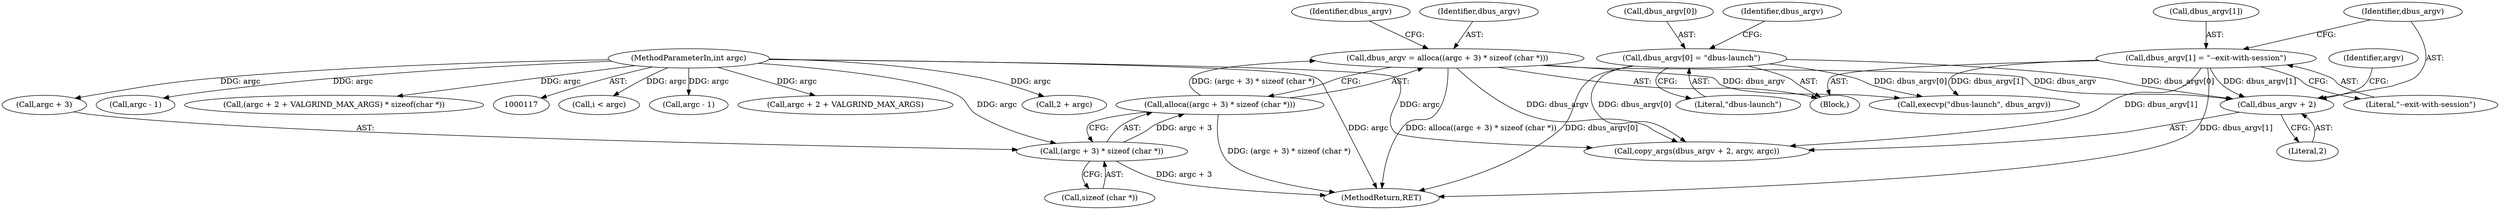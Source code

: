 digraph "0_enlightment_bb4a21e98656fe2c7d98ba2163e6defe9a630e2b@pointer" {
"1000221" [label="(Call,dbus_argv + 2)"];
"1000215" [label="(Call,dbus_argv[1] = \"--exit-with-session\")"];
"1000210" [label="(Call,dbus_argv[0] = \"dbus-launch\")"];
"1000201" [label="(Call,dbus_argv = alloca((argc + 3) * sizeof (char *)))"];
"1000203" [label="(Call,alloca((argc + 3) * sizeof (char *)))"];
"1000204" [label="(Call,(argc + 3) * sizeof (char *))"];
"1000118" [label="(MethodParameterIn,int argc)"];
"1000217" [label="(Identifier,dbus_argv)"];
"1000249" [label="(Call,i < argc)"];
"1000118" [label="(MethodParameterIn,int argc)"];
"1000233" [label="(Call,execvp(\"dbus-launch\", dbus_argv))"];
"1000205" [label="(Call,argc + 3)"];
"1000211" [label="(Call,dbus_argv[0])"];
"1001058" [label="(MethodReturn,RET)"];
"1000219" [label="(Literal,\"--exit-with-session\")"];
"1000600" [label="(Call,argc - 1)"];
"1000210" [label="(Call,dbus_argv[0] = \"dbus-launch\")"];
"1000201" [label="(Call,dbus_argv = alloca((argc + 3) * sizeof (char *)))"];
"1000214" [label="(Literal,\"dbus-launch\")"];
"1000202" [label="(Identifier,dbus_argv)"];
"1000203" [label="(Call,alloca((argc + 3) * sizeof (char *)))"];
"1000223" [label="(Literal,2)"];
"1000215" [label="(Call,dbus_argv[1] = \"--exit-with-session\")"];
"1000212" [label="(Identifier,dbus_argv)"];
"1000571" [label="(Call,argc + 2 + VALGRIND_MAX_ARGS)"];
"1000220" [label="(Call,copy_args(dbus_argv + 2, argv, argc))"];
"1000208" [label="(Call,sizeof (char *))"];
"1000229" [label="(Call,2 + argc)"];
"1000608" [label="(Call,argc - 1)"];
"1000199" [label="(Block,)"];
"1000221" [label="(Call,dbus_argv + 2)"];
"1000222" [label="(Identifier,dbus_argv)"];
"1000224" [label="(Identifier,argv)"];
"1000216" [label="(Call,dbus_argv[1])"];
"1000204" [label="(Call,(argc + 3) * sizeof (char *))"];
"1000570" [label="(Call,(argc + 2 + VALGRIND_MAX_ARGS) * sizeof(char *))"];
"1000221" -> "1000220"  [label="AST: "];
"1000221" -> "1000223"  [label="CFG: "];
"1000222" -> "1000221"  [label="AST: "];
"1000223" -> "1000221"  [label="AST: "];
"1000224" -> "1000221"  [label="CFG: "];
"1000215" -> "1000221"  [label="DDG: dbus_argv[1]"];
"1000210" -> "1000221"  [label="DDG: dbus_argv[0]"];
"1000201" -> "1000221"  [label="DDG: dbus_argv"];
"1000215" -> "1000199"  [label="AST: "];
"1000215" -> "1000219"  [label="CFG: "];
"1000216" -> "1000215"  [label="AST: "];
"1000219" -> "1000215"  [label="AST: "];
"1000222" -> "1000215"  [label="CFG: "];
"1000215" -> "1001058"  [label="DDG: dbus_argv[1]"];
"1000215" -> "1000220"  [label="DDG: dbus_argv[1]"];
"1000215" -> "1000233"  [label="DDG: dbus_argv[1]"];
"1000210" -> "1000199"  [label="AST: "];
"1000210" -> "1000214"  [label="CFG: "];
"1000211" -> "1000210"  [label="AST: "];
"1000214" -> "1000210"  [label="AST: "];
"1000217" -> "1000210"  [label="CFG: "];
"1000210" -> "1001058"  [label="DDG: dbus_argv[0]"];
"1000210" -> "1000220"  [label="DDG: dbus_argv[0]"];
"1000210" -> "1000233"  [label="DDG: dbus_argv[0]"];
"1000201" -> "1000199"  [label="AST: "];
"1000201" -> "1000203"  [label="CFG: "];
"1000202" -> "1000201"  [label="AST: "];
"1000203" -> "1000201"  [label="AST: "];
"1000212" -> "1000201"  [label="CFG: "];
"1000201" -> "1001058"  [label="DDG: alloca((argc + 3) * sizeof (char *))"];
"1000203" -> "1000201"  [label="DDG: (argc + 3) * sizeof (char *)"];
"1000201" -> "1000220"  [label="DDG: dbus_argv"];
"1000201" -> "1000233"  [label="DDG: dbus_argv"];
"1000203" -> "1000204"  [label="CFG: "];
"1000204" -> "1000203"  [label="AST: "];
"1000203" -> "1001058"  [label="DDG: (argc + 3) * sizeof (char *)"];
"1000204" -> "1000203"  [label="DDG: argc + 3"];
"1000204" -> "1000208"  [label="CFG: "];
"1000205" -> "1000204"  [label="AST: "];
"1000208" -> "1000204"  [label="AST: "];
"1000204" -> "1001058"  [label="DDG: argc + 3"];
"1000118" -> "1000204"  [label="DDG: argc"];
"1000118" -> "1000117"  [label="AST: "];
"1000118" -> "1001058"  [label="DDG: argc"];
"1000118" -> "1000205"  [label="DDG: argc"];
"1000118" -> "1000220"  [label="DDG: argc"];
"1000118" -> "1000229"  [label="DDG: argc"];
"1000118" -> "1000249"  [label="DDG: argc"];
"1000118" -> "1000570"  [label="DDG: argc"];
"1000118" -> "1000571"  [label="DDG: argc"];
"1000118" -> "1000600"  [label="DDG: argc"];
"1000118" -> "1000608"  [label="DDG: argc"];
}
